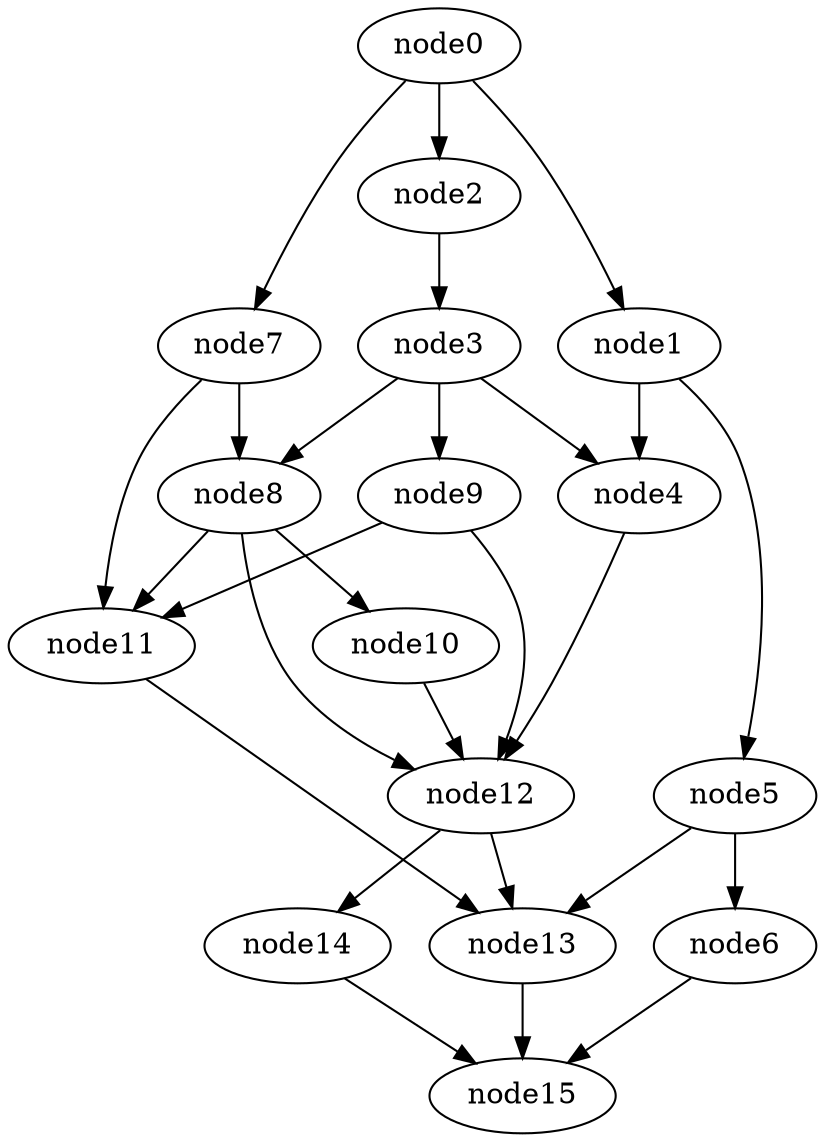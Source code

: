 digraph g{
	node15
	node14 -> node15
	node13 -> node15
	node12 -> node14
	node12 -> node13
	node11 -> node13
	node10 -> node12
	node9 -> node12
	node9 -> node11
	node8 -> node12
	node8 -> node11
	node8 -> node10
	node7 -> node11
	node7 -> node8
	node6 -> node15
	node5 -> node13
	node5 -> node6
	node4 -> node12
	node3 -> node9
	node3 -> node8
	node3 -> node4
	node2 -> node3
	node1 -> node5
	node1 -> node4
	node0 -> node7
	node0 -> node2
	node0 -> node1
}
